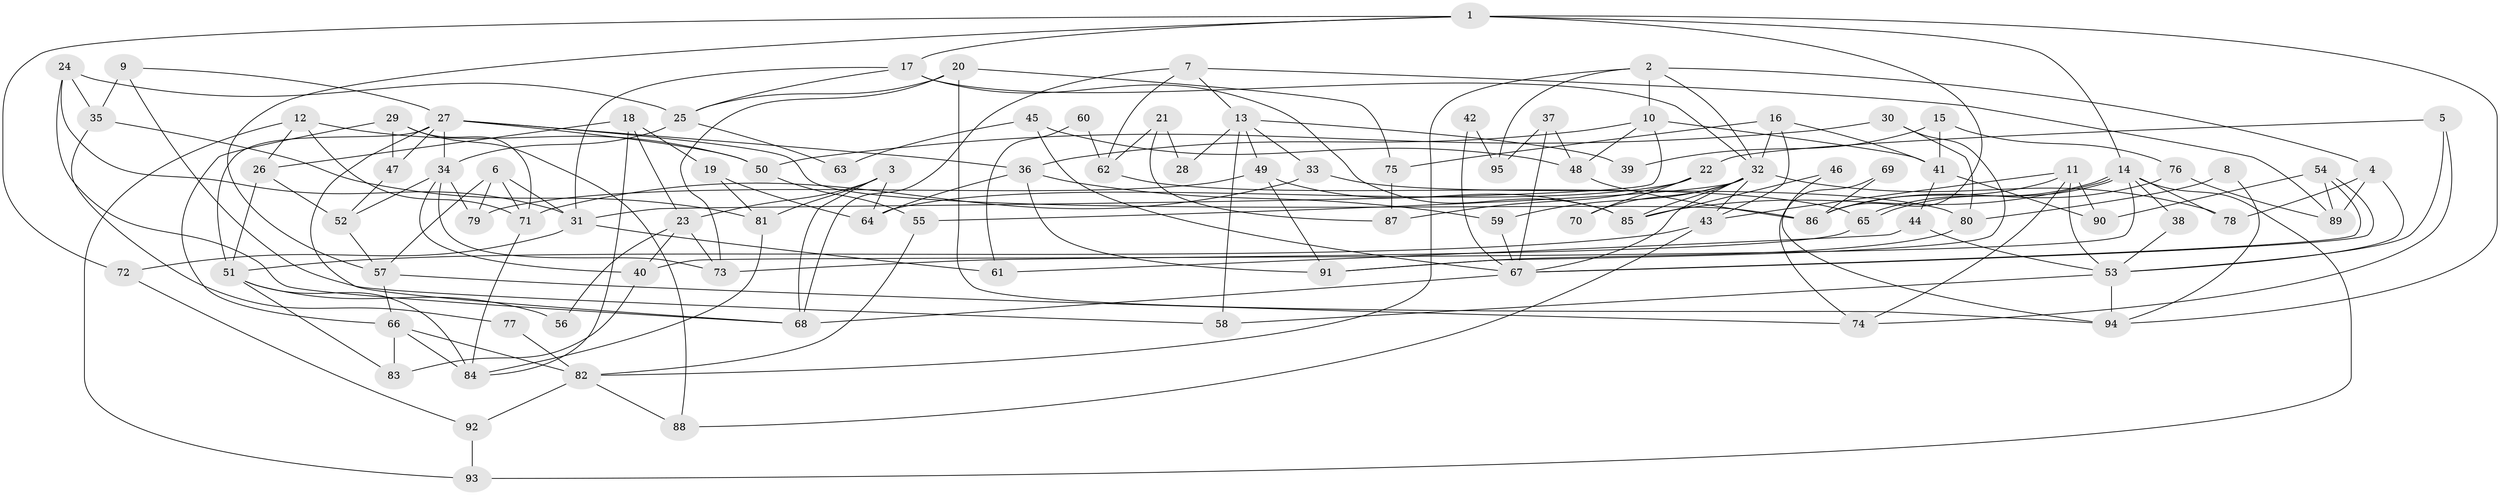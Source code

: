 // Generated by graph-tools (version 1.1) at 2025/50/03/09/25 03:50:03]
// undirected, 95 vertices, 190 edges
graph export_dot {
graph [start="1"]
  node [color=gray90,style=filled];
  1;
  2;
  3;
  4;
  5;
  6;
  7;
  8;
  9;
  10;
  11;
  12;
  13;
  14;
  15;
  16;
  17;
  18;
  19;
  20;
  21;
  22;
  23;
  24;
  25;
  26;
  27;
  28;
  29;
  30;
  31;
  32;
  33;
  34;
  35;
  36;
  37;
  38;
  39;
  40;
  41;
  42;
  43;
  44;
  45;
  46;
  47;
  48;
  49;
  50;
  51;
  52;
  53;
  54;
  55;
  56;
  57;
  58;
  59;
  60;
  61;
  62;
  63;
  64;
  65;
  66;
  67;
  68;
  69;
  70;
  71;
  72;
  73;
  74;
  75;
  76;
  77;
  78;
  79;
  80;
  81;
  82;
  83;
  84;
  85;
  86;
  87;
  88;
  89;
  90;
  91;
  92;
  93;
  94;
  95;
  1 -- 14;
  1 -- 17;
  1 -- 57;
  1 -- 72;
  1 -- 86;
  1 -- 94;
  2 -- 32;
  2 -- 10;
  2 -- 4;
  2 -- 82;
  2 -- 95;
  3 -- 81;
  3 -- 23;
  3 -- 64;
  3 -- 68;
  4 -- 78;
  4 -- 53;
  4 -- 89;
  5 -- 53;
  5 -- 74;
  5 -- 22;
  6 -- 79;
  6 -- 71;
  6 -- 31;
  6 -- 57;
  7 -- 89;
  7 -- 68;
  7 -- 13;
  7 -- 62;
  8 -- 94;
  8 -- 80;
  9 -- 58;
  9 -- 27;
  9 -- 35;
  10 -- 31;
  10 -- 36;
  10 -- 41;
  10 -- 48;
  11 -- 43;
  11 -- 86;
  11 -- 53;
  11 -- 74;
  11 -- 90;
  12 -- 26;
  12 -- 71;
  12 -- 50;
  12 -- 93;
  13 -- 49;
  13 -- 28;
  13 -- 33;
  13 -- 39;
  13 -- 58;
  14 -- 93;
  14 -- 65;
  14 -- 65;
  14 -- 38;
  14 -- 40;
  14 -- 78;
  14 -- 85;
  15 -- 76;
  15 -- 41;
  15 -- 39;
  16 -- 32;
  16 -- 43;
  16 -- 41;
  16 -- 75;
  17 -- 85;
  17 -- 31;
  17 -- 25;
  17 -- 32;
  18 -- 26;
  18 -- 84;
  18 -- 19;
  18 -- 23;
  19 -- 64;
  19 -- 81;
  20 -- 94;
  20 -- 25;
  20 -- 73;
  20 -- 75;
  21 -- 87;
  21 -- 62;
  21 -- 28;
  22 -- 64;
  22 -- 70;
  22 -- 87;
  23 -- 40;
  23 -- 56;
  23 -- 73;
  24 -- 35;
  24 -- 68;
  24 -- 25;
  24 -- 31;
  25 -- 34;
  25 -- 63;
  26 -- 51;
  26 -- 52;
  27 -- 34;
  27 -- 51;
  27 -- 36;
  27 -- 47;
  27 -- 50;
  27 -- 68;
  27 -- 86;
  29 -- 47;
  29 -- 66;
  29 -- 71;
  29 -- 88;
  30 -- 50;
  30 -- 80;
  30 -- 91;
  31 -- 61;
  31 -- 72;
  32 -- 67;
  32 -- 43;
  32 -- 55;
  32 -- 59;
  32 -- 70;
  32 -- 78;
  32 -- 85;
  33 -- 71;
  33 -- 80;
  34 -- 73;
  34 -- 40;
  34 -- 52;
  34 -- 79;
  35 -- 81;
  35 -- 77;
  36 -- 59;
  36 -- 64;
  36 -- 91;
  37 -- 48;
  37 -- 67;
  37 -- 95;
  38 -- 53;
  40 -- 83;
  41 -- 44;
  41 -- 90;
  42 -- 67;
  42 -- 95;
  43 -- 88;
  43 -- 51;
  44 -- 53;
  44 -- 61;
  45 -- 48;
  45 -- 67;
  45 -- 63;
  46 -- 94;
  46 -- 85;
  47 -- 52;
  48 -- 86;
  49 -- 91;
  49 -- 85;
  49 -- 79;
  50 -- 55;
  51 -- 83;
  51 -- 56;
  51 -- 84;
  52 -- 57;
  53 -- 58;
  53 -- 94;
  54 -- 90;
  54 -- 67;
  54 -- 67;
  54 -- 89;
  55 -- 82;
  57 -- 66;
  57 -- 74;
  59 -- 67;
  60 -- 62;
  60 -- 61;
  62 -- 65;
  65 -- 73;
  66 -- 82;
  66 -- 83;
  66 -- 84;
  67 -- 68;
  69 -- 74;
  69 -- 86;
  71 -- 84;
  72 -- 92;
  75 -- 87;
  76 -- 89;
  76 -- 86;
  77 -- 82;
  80 -- 91;
  81 -- 84;
  82 -- 88;
  82 -- 92;
  92 -- 93;
}
